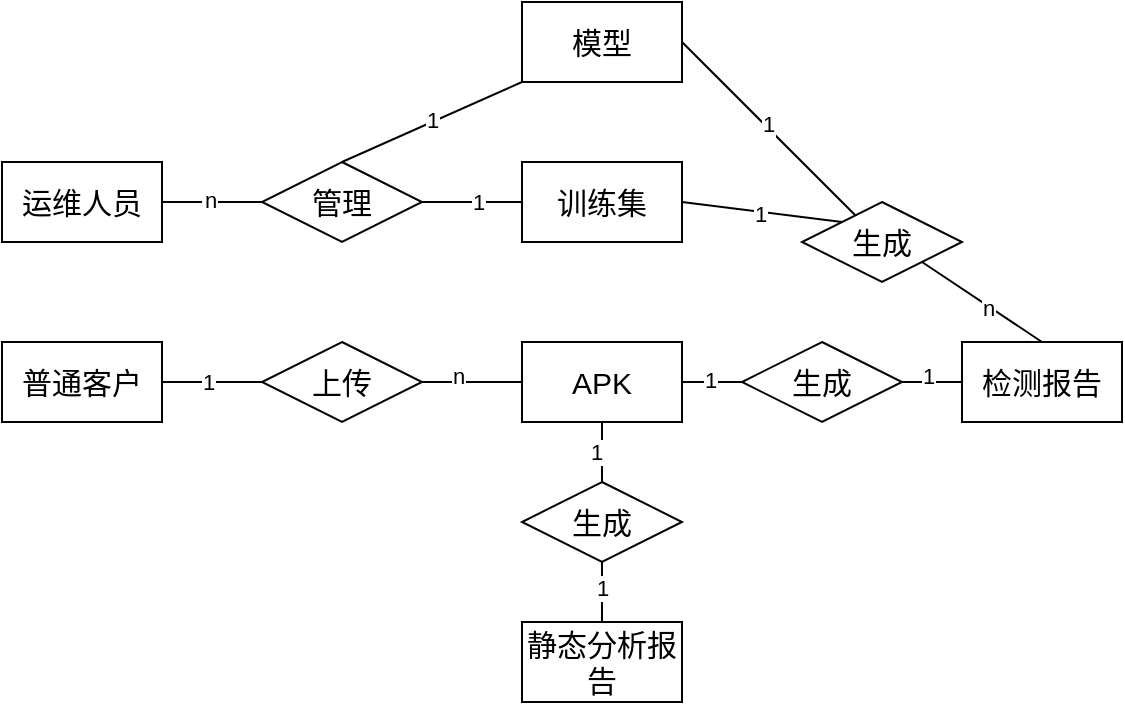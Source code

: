 <mxfile version="24.0.1" type="github">
  <diagram name="第 1 页" id="WgCBJ3CbeENlblQUNnHD">
    <mxGraphModel dx="875" dy="478" grid="1" gridSize="10" guides="1" tooltips="1" connect="1" arrows="1" fold="1" page="1" pageScale="1" pageWidth="827" pageHeight="1169" math="0" shadow="0">
      <root>
        <mxCell id="0" />
        <mxCell id="1" parent="0" />
        <mxCell id="BGu2Se2h_cnL7VPhvoZh-4" style="edgeStyle=orthogonalEdgeStyle;rounded=0;orthogonalLoop=1;jettySize=auto;html=1;exitX=1;exitY=0.5;exitDx=0;exitDy=0;entryX=0;entryY=0.5;entryDx=0;entryDy=0;endArrow=none;endFill=0;" edge="1" parent="1" source="BGu2Se2h_cnL7VPhvoZh-1" target="BGu2Se2h_cnL7VPhvoZh-3">
          <mxGeometry relative="1" as="geometry" />
        </mxCell>
        <mxCell id="BGu2Se2h_cnL7VPhvoZh-19" value="1" style="edgeLabel;html=1;align=center;verticalAlign=middle;resizable=0;points=[];" vertex="1" connectable="0" parent="BGu2Se2h_cnL7VPhvoZh-4">
          <mxGeometry x="-0.088" relative="1" as="geometry">
            <mxPoint as="offset" />
          </mxGeometry>
        </mxCell>
        <mxCell id="BGu2Se2h_cnL7VPhvoZh-1" value="&lt;font style=&quot;font-size: 15px;&quot;&gt;普通客户&lt;/font&gt;" style="rounded=0;whiteSpace=wrap;html=1;" vertex="1" parent="1">
          <mxGeometry x="90" y="210" width="80" height="40" as="geometry" />
        </mxCell>
        <mxCell id="BGu2Se2h_cnL7VPhvoZh-10" style="edgeStyle=orthogonalEdgeStyle;rounded=0;orthogonalLoop=1;jettySize=auto;html=1;exitX=0.5;exitY=1;exitDx=0;exitDy=0;entryX=0.5;entryY=0;entryDx=0;entryDy=0;endArrow=none;endFill=0;" edge="1" parent="1" source="BGu2Se2h_cnL7VPhvoZh-2" target="BGu2Se2h_cnL7VPhvoZh-9">
          <mxGeometry relative="1" as="geometry" />
        </mxCell>
        <mxCell id="BGu2Se2h_cnL7VPhvoZh-21" value="1" style="edgeLabel;html=1;align=center;verticalAlign=middle;resizable=0;points=[];" vertex="1" connectable="0" parent="BGu2Se2h_cnL7VPhvoZh-10">
          <mxGeometry x="-0.04" y="-3" relative="1" as="geometry">
            <mxPoint as="offset" />
          </mxGeometry>
        </mxCell>
        <mxCell id="BGu2Se2h_cnL7VPhvoZh-40" style="edgeStyle=orthogonalEdgeStyle;rounded=0;orthogonalLoop=1;jettySize=auto;html=1;exitX=1;exitY=0.5;exitDx=0;exitDy=0;entryX=0;entryY=0.5;entryDx=0;entryDy=0;endArrow=none;endFill=0;" edge="1" parent="1" source="BGu2Se2h_cnL7VPhvoZh-2" target="BGu2Se2h_cnL7VPhvoZh-39">
          <mxGeometry relative="1" as="geometry" />
        </mxCell>
        <mxCell id="BGu2Se2h_cnL7VPhvoZh-42" value="1" style="edgeLabel;html=1;align=center;verticalAlign=middle;resizable=0;points=[];" vertex="1" connectable="0" parent="BGu2Se2h_cnL7VPhvoZh-40">
          <mxGeometry x="-0.085" y="1" relative="1" as="geometry">
            <mxPoint as="offset" />
          </mxGeometry>
        </mxCell>
        <mxCell id="BGu2Se2h_cnL7VPhvoZh-2" value="&lt;font style=&quot;font-size: 15px;&quot;&gt;APK&lt;/font&gt;" style="rounded=0;whiteSpace=wrap;html=1;" vertex="1" parent="1">
          <mxGeometry x="350" y="210" width="80" height="40" as="geometry" />
        </mxCell>
        <mxCell id="BGu2Se2h_cnL7VPhvoZh-5" style="edgeStyle=orthogonalEdgeStyle;rounded=0;orthogonalLoop=1;jettySize=auto;html=1;exitX=1;exitY=0.5;exitDx=0;exitDy=0;entryX=0;entryY=0.5;entryDx=0;entryDy=0;endArrow=none;endFill=0;" edge="1" parent="1" source="BGu2Se2h_cnL7VPhvoZh-3" target="BGu2Se2h_cnL7VPhvoZh-2">
          <mxGeometry relative="1" as="geometry" />
        </mxCell>
        <mxCell id="BGu2Se2h_cnL7VPhvoZh-20" value="n" style="edgeLabel;html=1;align=center;verticalAlign=middle;resizable=0;points=[];" vertex="1" connectable="0" parent="BGu2Se2h_cnL7VPhvoZh-5">
          <mxGeometry x="-0.288" y="3" relative="1" as="geometry">
            <mxPoint as="offset" />
          </mxGeometry>
        </mxCell>
        <mxCell id="BGu2Se2h_cnL7VPhvoZh-3" value="&lt;font style=&quot;font-size: 15px;&quot;&gt;上传&lt;/font&gt;" style="rhombus;whiteSpace=wrap;html=1;" vertex="1" parent="1">
          <mxGeometry x="220" y="210" width="80" height="40" as="geometry" />
        </mxCell>
        <mxCell id="BGu2Se2h_cnL7VPhvoZh-8" value="&lt;font style=&quot;font-size: 15px;&quot;&gt;静态分析报告&lt;/font&gt;" style="rounded=0;whiteSpace=wrap;html=1;" vertex="1" parent="1">
          <mxGeometry x="350" y="350" width="80" height="40" as="geometry" />
        </mxCell>
        <mxCell id="BGu2Se2h_cnL7VPhvoZh-11" style="edgeStyle=orthogonalEdgeStyle;rounded=0;orthogonalLoop=1;jettySize=auto;html=1;exitX=0.5;exitY=1;exitDx=0;exitDy=0;entryX=0.5;entryY=0;entryDx=0;entryDy=0;endArrow=none;endFill=0;" edge="1" parent="1" source="BGu2Se2h_cnL7VPhvoZh-9" target="BGu2Se2h_cnL7VPhvoZh-8">
          <mxGeometry relative="1" as="geometry" />
        </mxCell>
        <mxCell id="BGu2Se2h_cnL7VPhvoZh-22" value="1" style="edgeLabel;html=1;align=center;verticalAlign=middle;resizable=0;points=[];" vertex="1" connectable="0" parent="BGu2Se2h_cnL7VPhvoZh-11">
          <mxGeometry x="-0.173" relative="1" as="geometry">
            <mxPoint as="offset" />
          </mxGeometry>
        </mxCell>
        <mxCell id="BGu2Se2h_cnL7VPhvoZh-9" value="&lt;font style=&quot;font-size: 15px;&quot;&gt;生成&lt;/font&gt;" style="rhombus;whiteSpace=wrap;html=1;" vertex="1" parent="1">
          <mxGeometry x="350" y="280" width="80" height="40" as="geometry" />
        </mxCell>
        <mxCell id="BGu2Se2h_cnL7VPhvoZh-28" style="edgeStyle=orthogonalEdgeStyle;rounded=0;orthogonalLoop=1;jettySize=auto;html=1;exitX=1;exitY=0.5;exitDx=0;exitDy=0;entryX=0;entryY=0.5;entryDx=0;entryDy=0;endArrow=none;endFill=0;" edge="1" parent="1" source="BGu2Se2h_cnL7VPhvoZh-14" target="BGu2Se2h_cnL7VPhvoZh-27">
          <mxGeometry relative="1" as="geometry" />
        </mxCell>
        <mxCell id="BGu2Se2h_cnL7VPhvoZh-30" value="1" style="edgeLabel;html=1;align=center;verticalAlign=middle;resizable=0;points=[];" vertex="1" connectable="0" parent="BGu2Se2h_cnL7VPhvoZh-28">
          <mxGeometry x="-0.088" y="-1" relative="1" as="geometry">
            <mxPoint as="offset" />
          </mxGeometry>
        </mxCell>
        <mxCell id="BGu2Se2h_cnL7VPhvoZh-44" value="n" style="edgeLabel;html=1;align=center;verticalAlign=middle;resizable=0;points=[];" vertex="1" connectable="0" parent="BGu2Se2h_cnL7VPhvoZh-28">
          <mxGeometry x="-0.066" y="1" relative="1" as="geometry">
            <mxPoint as="offset" />
          </mxGeometry>
        </mxCell>
        <mxCell id="BGu2Se2h_cnL7VPhvoZh-14" value="&lt;font style=&quot;font-size: 15px;&quot;&gt;运维人员&lt;/font&gt;" style="rounded=0;whiteSpace=wrap;html=1;" vertex="1" parent="1">
          <mxGeometry x="90" y="120" width="80" height="40" as="geometry" />
        </mxCell>
        <mxCell id="BGu2Se2h_cnL7VPhvoZh-47" style="rounded=0;orthogonalLoop=1;jettySize=auto;html=1;exitX=1;exitY=0.5;exitDx=0;exitDy=0;endArrow=none;endFill=0;" edge="1" parent="1" source="BGu2Se2h_cnL7VPhvoZh-15" target="BGu2Se2h_cnL7VPhvoZh-18">
          <mxGeometry relative="1" as="geometry" />
        </mxCell>
        <mxCell id="BGu2Se2h_cnL7VPhvoZh-48" value="1" style="edgeLabel;html=1;align=center;verticalAlign=middle;resizable=0;points=[];" vertex="1" connectable="0" parent="BGu2Se2h_cnL7VPhvoZh-47">
          <mxGeometry x="-0.035" y="2" relative="1" as="geometry">
            <mxPoint as="offset" />
          </mxGeometry>
        </mxCell>
        <mxCell id="BGu2Se2h_cnL7VPhvoZh-15" value="&lt;span style=&quot;font-size: 15px;&quot;&gt;模型&lt;/span&gt;" style="rounded=0;whiteSpace=wrap;html=1;" vertex="1" parent="1">
          <mxGeometry x="350" y="40" width="80" height="40" as="geometry" />
        </mxCell>
        <mxCell id="BGu2Se2h_cnL7VPhvoZh-46" style="rounded=0;orthogonalLoop=1;jettySize=auto;html=1;exitX=1;exitY=0.5;exitDx=0;exitDy=0;entryX=0;entryY=0;entryDx=0;entryDy=0;endArrow=none;endFill=0;" edge="1" parent="1" source="BGu2Se2h_cnL7VPhvoZh-16" target="BGu2Se2h_cnL7VPhvoZh-18">
          <mxGeometry relative="1" as="geometry" />
        </mxCell>
        <mxCell id="BGu2Se2h_cnL7VPhvoZh-50" value="1" style="edgeLabel;html=1;align=center;verticalAlign=middle;resizable=0;points=[];" vertex="1" connectable="0" parent="BGu2Se2h_cnL7VPhvoZh-46">
          <mxGeometry x="-0.021" y="-1" relative="1" as="geometry">
            <mxPoint as="offset" />
          </mxGeometry>
        </mxCell>
        <mxCell id="BGu2Se2h_cnL7VPhvoZh-16" value="&lt;span style=&quot;font-size: 15px;&quot;&gt;训练集&lt;/span&gt;" style="rounded=0;whiteSpace=wrap;html=1;" vertex="1" parent="1">
          <mxGeometry x="350" y="120" width="80" height="40" as="geometry" />
        </mxCell>
        <mxCell id="BGu2Se2h_cnL7VPhvoZh-45" style="rounded=0;orthogonalLoop=1;jettySize=auto;html=1;exitX=1;exitY=1;exitDx=0;exitDy=0;entryX=0.5;entryY=0;entryDx=0;entryDy=0;endArrow=none;endFill=0;" edge="1" parent="1" source="BGu2Se2h_cnL7VPhvoZh-18" target="BGu2Se2h_cnL7VPhvoZh-38">
          <mxGeometry relative="1" as="geometry" />
        </mxCell>
        <mxCell id="BGu2Se2h_cnL7VPhvoZh-49" value="n" style="edgeLabel;html=1;align=center;verticalAlign=middle;resizable=0;points=[];" vertex="1" connectable="0" parent="BGu2Se2h_cnL7VPhvoZh-45">
          <mxGeometry x="0.1" y="-1" relative="1" as="geometry">
            <mxPoint as="offset" />
          </mxGeometry>
        </mxCell>
        <mxCell id="BGu2Se2h_cnL7VPhvoZh-18" value="&lt;font style=&quot;font-size: 15px;&quot;&gt;生成&lt;/font&gt;" style="rhombus;whiteSpace=wrap;html=1;" vertex="1" parent="1">
          <mxGeometry x="490" y="140" width="80" height="40" as="geometry" />
        </mxCell>
        <mxCell id="BGu2Se2h_cnL7VPhvoZh-29" style="edgeStyle=orthogonalEdgeStyle;rounded=0;orthogonalLoop=1;jettySize=auto;html=1;exitX=1;exitY=0.5;exitDx=0;exitDy=0;entryX=0;entryY=0.5;entryDx=0;entryDy=0;endArrow=none;endFill=0;" edge="1" parent="1" source="BGu2Se2h_cnL7VPhvoZh-27" target="BGu2Se2h_cnL7VPhvoZh-16">
          <mxGeometry relative="1" as="geometry" />
        </mxCell>
        <mxCell id="BGu2Se2h_cnL7VPhvoZh-31" value="1" style="edgeLabel;html=1;align=center;verticalAlign=middle;resizable=0;points=[];" vertex="1" connectable="0" parent="BGu2Se2h_cnL7VPhvoZh-29">
          <mxGeometry x="0.129" relative="1" as="geometry">
            <mxPoint as="offset" />
          </mxGeometry>
        </mxCell>
        <mxCell id="BGu2Se2h_cnL7VPhvoZh-36" style="rounded=0;orthogonalLoop=1;jettySize=auto;html=1;exitX=0.5;exitY=0;exitDx=0;exitDy=0;entryX=0;entryY=1;entryDx=0;entryDy=0;endArrow=none;endFill=0;" edge="1" parent="1" source="BGu2Se2h_cnL7VPhvoZh-27" target="BGu2Se2h_cnL7VPhvoZh-15">
          <mxGeometry relative="1" as="geometry" />
        </mxCell>
        <mxCell id="BGu2Se2h_cnL7VPhvoZh-37" value="1" style="edgeLabel;html=1;align=center;verticalAlign=middle;resizable=0;points=[];" vertex="1" connectable="0" parent="BGu2Se2h_cnL7VPhvoZh-36">
          <mxGeometry x="-0.006" y="1" relative="1" as="geometry">
            <mxPoint as="offset" />
          </mxGeometry>
        </mxCell>
        <mxCell id="BGu2Se2h_cnL7VPhvoZh-27" value="&lt;font style=&quot;font-size: 15px;&quot;&gt;管理&lt;/font&gt;" style="rhombus;whiteSpace=wrap;html=1;" vertex="1" parent="1">
          <mxGeometry x="220" y="120" width="80" height="40" as="geometry" />
        </mxCell>
        <mxCell id="BGu2Se2h_cnL7VPhvoZh-38" value="&lt;font style=&quot;font-size: 15px;&quot;&gt;检测报告&lt;/font&gt;" style="rounded=0;whiteSpace=wrap;html=1;" vertex="1" parent="1">
          <mxGeometry x="570" y="210" width="80" height="40" as="geometry" />
        </mxCell>
        <mxCell id="BGu2Se2h_cnL7VPhvoZh-41" style="edgeStyle=orthogonalEdgeStyle;rounded=0;orthogonalLoop=1;jettySize=auto;html=1;exitX=1;exitY=0.5;exitDx=0;exitDy=0;entryX=0;entryY=0.5;entryDx=0;entryDy=0;endArrow=none;endFill=0;" edge="1" parent="1" source="BGu2Se2h_cnL7VPhvoZh-39" target="BGu2Se2h_cnL7VPhvoZh-38">
          <mxGeometry relative="1" as="geometry" />
        </mxCell>
        <mxCell id="BGu2Se2h_cnL7VPhvoZh-43" value="1" style="edgeLabel;html=1;align=center;verticalAlign=middle;resizable=0;points=[];" vertex="1" connectable="0" parent="BGu2Se2h_cnL7VPhvoZh-41">
          <mxGeometry x="-0.154" y="3" relative="1" as="geometry">
            <mxPoint as="offset" />
          </mxGeometry>
        </mxCell>
        <mxCell id="BGu2Se2h_cnL7VPhvoZh-39" value="&lt;font style=&quot;font-size: 15px;&quot;&gt;生成&lt;/font&gt;" style="rhombus;whiteSpace=wrap;html=1;" vertex="1" parent="1">
          <mxGeometry x="460" y="210" width="80" height="40" as="geometry" />
        </mxCell>
      </root>
    </mxGraphModel>
  </diagram>
</mxfile>
